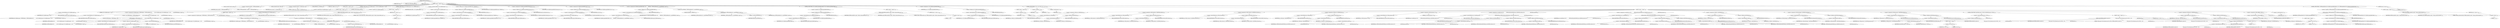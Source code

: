 digraph "TIFFMergeFieldInfo" {  
"28411" [label = <(METHOD,TIFFMergeFieldInfo)<SUB>1352</SUB>> ]
"28412" [label = <(PARAM,TIFF *tif)<SUB>1352</SUB>> ]
"28413" [label = <(PARAM,const TIFFFieldInfo info[])<SUB>1352</SUB>> ]
"28414" [label = <(PARAM,uint32_t n)<SUB>1352</SUB>> ]
"28415" [label = <(BLOCK,&lt;empty&gt;,&lt;empty&gt;)<SUB>1353</SUB>> ]
"28416" [label = <(LOCAL,constchar[] module: char[])<SUB>1354</SUB>> ]
"28417" [label = <(&lt;operator&gt;.assignment,module[] = &quot;TIFFMergeFieldInfo&quot;)<SUB>1354</SUB>> ]
"28418" [label = <(IDENTIFIER,module,module[] = &quot;TIFFMergeFieldInfo&quot;)<SUB>1354</SUB>> ]
"28419" [label = <(LITERAL,&quot;TIFFMergeFieldInfo&quot;,module[] = &quot;TIFFMergeFieldInfo&quot;)<SUB>1354</SUB>> ]
"28420" [label = <(LOCAL,constchar[] reason: char[])<SUB>1355</SUB>> ]
"28421" [label = <(&lt;operator&gt;.assignment,reason[] = &quot;for fields array&quot;)<SUB>1355</SUB>> ]
"28422" [label = <(IDENTIFIER,reason,reason[] = &quot;for fields array&quot;)<SUB>1355</SUB>> ]
"28423" [label = <(LITERAL,&quot;for fields array&quot;,reason[] = &quot;for fields array&quot;)<SUB>1355</SUB>> ]
"28424" [label = <(LOCAL,TIFFField* tp: TIFFField)<SUB>1356</SUB>> ]
"28425" [label = <(LOCAL,size_t nfields: size_t)<SUB>1357</SUB>> ]
"28426" [label = <(LOCAL,uint32_t i: uint32_t)<SUB>1358</SUB>> ]
"28427" [label = <(CONTROL_STRUCTURE,if (tif-&gt;tif_nfieldscompat &gt; 0),if (tif-&gt;tif_nfieldscompat &gt; 0))<SUB>1360</SUB>> ]
"28428" [label = <(&lt;operator&gt;.greaterThan,tif-&gt;tif_nfieldscompat &gt; 0)<SUB>1360</SUB>> ]
"28429" [label = <(&lt;operator&gt;.indirectFieldAccess,tif-&gt;tif_nfieldscompat)<SUB>1360</SUB>> ]
"28430" [label = <(IDENTIFIER,tif,tif-&gt;tif_nfieldscompat &gt; 0)<SUB>1360</SUB>> ]
"28431" [label = <(FIELD_IDENTIFIER,tif_nfieldscompat,tif_nfieldscompat)<SUB>1360</SUB>> ]
"28432" [label = <(LITERAL,0,tif-&gt;tif_nfieldscompat &gt; 0)<SUB>1360</SUB>> ]
"28433" [label = <(BLOCK,&lt;empty&gt;,&lt;empty&gt;)<SUB>1361</SUB>> ]
"28434" [label = <(&lt;operator&gt;.assignment,tif-&gt;tif_fieldscompat = (TIFFFieldArray *)_TIFFCheckRealloc(\012            tif, tif-&gt;tif_fieldscompat, tif-&gt;tif_nfieldscompat + 1,\012            sizeof(TIFFFieldArray), reason))<SUB>1362</SUB>> ]
"28435" [label = <(&lt;operator&gt;.indirectFieldAccess,tif-&gt;tif_fieldscompat)<SUB>1362</SUB>> ]
"28436" [label = <(IDENTIFIER,tif,tif-&gt;tif_fieldscompat = (TIFFFieldArray *)_TIFFCheckRealloc(\012            tif, tif-&gt;tif_fieldscompat, tif-&gt;tif_nfieldscompat + 1,\012            sizeof(TIFFFieldArray), reason))<SUB>1362</SUB>> ]
"28437" [label = <(FIELD_IDENTIFIER,tif_fieldscompat,tif_fieldscompat)<SUB>1362</SUB>> ]
"28438" [label = <(&lt;operator&gt;.cast,(TIFFFieldArray *)_TIFFCheckRealloc(\012            tif, tif-&gt;tif_fieldscompat, tif-&gt;tif_nfieldscompat + 1,\012            sizeof(TIFFFieldArray), reason))<SUB>1362</SUB>> ]
"28439" [label = <(UNKNOWN,TIFFFieldArray *,TIFFFieldArray *)<SUB>1362</SUB>> ]
"28440" [label = <(_TIFFCheckRealloc,_TIFFCheckRealloc(\012            tif, tif-&gt;tif_fieldscompat, tif-&gt;tif_nfieldscompat + 1,\012            sizeof(TIFFFieldArray), reason))<SUB>1362</SUB>> ]
"28441" [label = <(IDENTIFIER,tif,_TIFFCheckRealloc(\012            tif, tif-&gt;tif_fieldscompat, tif-&gt;tif_nfieldscompat + 1,\012            sizeof(TIFFFieldArray), reason))<SUB>1363</SUB>> ]
"28442" [label = <(&lt;operator&gt;.indirectFieldAccess,tif-&gt;tif_fieldscompat)<SUB>1363</SUB>> ]
"28443" [label = <(IDENTIFIER,tif,_TIFFCheckRealloc(\012            tif, tif-&gt;tif_fieldscompat, tif-&gt;tif_nfieldscompat + 1,\012            sizeof(TIFFFieldArray), reason))<SUB>1363</SUB>> ]
"28444" [label = <(FIELD_IDENTIFIER,tif_fieldscompat,tif_fieldscompat)<SUB>1363</SUB>> ]
"28445" [label = <(&lt;operator&gt;.addition,tif-&gt;tif_nfieldscompat + 1)<SUB>1363</SUB>> ]
"28446" [label = <(&lt;operator&gt;.indirectFieldAccess,tif-&gt;tif_nfieldscompat)<SUB>1363</SUB>> ]
"28447" [label = <(IDENTIFIER,tif,tif-&gt;tif_nfieldscompat + 1)<SUB>1363</SUB>> ]
"28448" [label = <(FIELD_IDENTIFIER,tif_nfieldscompat,tif_nfieldscompat)<SUB>1363</SUB>> ]
"28449" [label = <(LITERAL,1,tif-&gt;tif_nfieldscompat + 1)<SUB>1363</SUB>> ]
"28450" [label = <(&lt;operator&gt;.sizeOf,sizeof(TIFFFieldArray))<SUB>1364</SUB>> ]
"28451" [label = <(IDENTIFIER,TIFFFieldArray,sizeof(TIFFFieldArray))<SUB>1364</SUB>> ]
"28452" [label = <(IDENTIFIER,reason,_TIFFCheckRealloc(\012            tif, tif-&gt;tif_fieldscompat, tif-&gt;tif_nfieldscompat + 1,\012            sizeof(TIFFFieldArray), reason))<SUB>1364</SUB>> ]
"28453" [label = <(CONTROL_STRUCTURE,else,else)<SUB>1367</SUB>> ]
"28454" [label = <(BLOCK,&lt;empty&gt;,&lt;empty&gt;)<SUB>1367</SUB>> ]
"28455" [label = <(&lt;operator&gt;.assignment,tif-&gt;tif_fieldscompat = (TIFFFieldArray *)_TIFFCheckMalloc(\012            tif, 1, sizeof(TIFFFieldArray), reason))<SUB>1368</SUB>> ]
"28456" [label = <(&lt;operator&gt;.indirectFieldAccess,tif-&gt;tif_fieldscompat)<SUB>1368</SUB>> ]
"28457" [label = <(IDENTIFIER,tif,tif-&gt;tif_fieldscompat = (TIFFFieldArray *)_TIFFCheckMalloc(\012            tif, 1, sizeof(TIFFFieldArray), reason))<SUB>1368</SUB>> ]
"28458" [label = <(FIELD_IDENTIFIER,tif_fieldscompat,tif_fieldscompat)<SUB>1368</SUB>> ]
"28459" [label = <(&lt;operator&gt;.cast,(TIFFFieldArray *)_TIFFCheckMalloc(\012            tif, 1, sizeof(TIFFFieldArray), reason))<SUB>1368</SUB>> ]
"28460" [label = <(UNKNOWN,TIFFFieldArray *,TIFFFieldArray *)<SUB>1368</SUB>> ]
"28461" [label = <(_TIFFCheckMalloc,_TIFFCheckMalloc(\012            tif, 1, sizeof(TIFFFieldArray), reason))<SUB>1368</SUB>> ]
"28462" [label = <(IDENTIFIER,tif,_TIFFCheckMalloc(\012            tif, 1, sizeof(TIFFFieldArray), reason))<SUB>1369</SUB>> ]
"28463" [label = <(LITERAL,1,_TIFFCheckMalloc(\012            tif, 1, sizeof(TIFFFieldArray), reason))<SUB>1369</SUB>> ]
"28464" [label = <(&lt;operator&gt;.sizeOf,sizeof(TIFFFieldArray))<SUB>1369</SUB>> ]
"28465" [label = <(IDENTIFIER,TIFFFieldArray,sizeof(TIFFFieldArray))<SUB>1369</SUB>> ]
"28466" [label = <(IDENTIFIER,reason,_TIFFCheckMalloc(\012            tif, 1, sizeof(TIFFFieldArray), reason))<SUB>1369</SUB>> ]
"28467" [label = <(CONTROL_STRUCTURE,if (!tif-&gt;tif_fieldscompat),if (!tif-&gt;tif_fieldscompat))<SUB>1371</SUB>> ]
"28468" [label = <(&lt;operator&gt;.logicalNot,!tif-&gt;tif_fieldscompat)<SUB>1371</SUB>> ]
"28469" [label = <(&lt;operator&gt;.indirectFieldAccess,tif-&gt;tif_fieldscompat)<SUB>1371</SUB>> ]
"28470" [label = <(IDENTIFIER,tif,!tif-&gt;tif_fieldscompat)<SUB>1371</SUB>> ]
"28471" [label = <(FIELD_IDENTIFIER,tif_fieldscompat,tif_fieldscompat)<SUB>1371</SUB>> ]
"28472" [label = <(BLOCK,&lt;empty&gt;,&lt;empty&gt;)<SUB>1372</SUB>> ]
"28473" [label = <(TIFFErrorExtR,TIFFErrorExtR(tif, module, &quot;Failed to allocate fields array&quot;))<SUB>1373</SUB>> ]
"28474" [label = <(IDENTIFIER,tif,TIFFErrorExtR(tif, module, &quot;Failed to allocate fields array&quot;))<SUB>1373</SUB>> ]
"28475" [label = <(IDENTIFIER,module,TIFFErrorExtR(tif, module, &quot;Failed to allocate fields array&quot;))<SUB>1373</SUB>> ]
"28476" [label = <(LITERAL,&quot;Failed to allocate fields array&quot;,TIFFErrorExtR(tif, module, &quot;Failed to allocate fields array&quot;))<SUB>1373</SUB>> ]
"28477" [label = <(RETURN,return -1;,return -1;)<SUB>1374</SUB>> ]
"28478" [label = <(&lt;operator&gt;.minus,-1)<SUB>1374</SUB>> ]
"28479" [label = <(LITERAL,1,-1)<SUB>1374</SUB>> ]
"28480" [label = <(&lt;operator&gt;.assignment,nfields = tif-&gt;tif_nfieldscompat++)<SUB>1376</SUB>> ]
"28481" [label = <(IDENTIFIER,nfields,nfields = tif-&gt;tif_nfieldscompat++)<SUB>1376</SUB>> ]
"28482" [label = <(&lt;operator&gt;.postIncrement,tif-&gt;tif_nfieldscompat++)<SUB>1376</SUB>> ]
"28483" [label = <(&lt;operator&gt;.indirectFieldAccess,tif-&gt;tif_nfieldscompat)<SUB>1376</SUB>> ]
"28484" [label = <(IDENTIFIER,tif,tif-&gt;tif_nfieldscompat++)<SUB>1376</SUB>> ]
"28485" [label = <(FIELD_IDENTIFIER,tif_nfieldscompat,tif_nfieldscompat)<SUB>1376</SUB>> ]
"28486" [label = <(&lt;operator&gt;.assignment,tif-&gt;tif_fieldscompat[nfields].type = tfiatOther)<SUB>1378</SUB>> ]
"28487" [label = <(&lt;operator&gt;.fieldAccess,tif-&gt;tif_fieldscompat[nfields].type)<SUB>1378</SUB>> ]
"28488" [label = <(&lt;operator&gt;.indirectIndexAccess,tif-&gt;tif_fieldscompat[nfields])<SUB>1378</SUB>> ]
"28489" [label = <(&lt;operator&gt;.indirectFieldAccess,tif-&gt;tif_fieldscompat)<SUB>1378</SUB>> ]
"28490" [label = <(IDENTIFIER,tif,tif-&gt;tif_fieldscompat[nfields].type = tfiatOther)<SUB>1378</SUB>> ]
"28491" [label = <(FIELD_IDENTIFIER,tif_fieldscompat,tif_fieldscompat)<SUB>1378</SUB>> ]
"28492" [label = <(IDENTIFIER,nfields,tif-&gt;tif_fieldscompat[nfields].type = tfiatOther)<SUB>1378</SUB>> ]
"28493" [label = <(FIELD_IDENTIFIER,type,type)<SUB>1378</SUB>> ]
"28494" [label = <(IDENTIFIER,tfiatOther,tif-&gt;tif_fieldscompat[nfields].type = tfiatOther)<SUB>1378</SUB>> ]
"28495" [label = <(&lt;operator&gt;.assignment,tif-&gt;tif_fieldscompat[nfields].allocated_size = n)<SUB>1379</SUB>> ]
"28496" [label = <(&lt;operator&gt;.fieldAccess,tif-&gt;tif_fieldscompat[nfields].allocated_size)<SUB>1379</SUB>> ]
"28497" [label = <(&lt;operator&gt;.indirectIndexAccess,tif-&gt;tif_fieldscompat[nfields])<SUB>1379</SUB>> ]
"28498" [label = <(&lt;operator&gt;.indirectFieldAccess,tif-&gt;tif_fieldscompat)<SUB>1379</SUB>> ]
"28499" [label = <(IDENTIFIER,tif,tif-&gt;tif_fieldscompat[nfields].allocated_size = n)<SUB>1379</SUB>> ]
"28500" [label = <(FIELD_IDENTIFIER,tif_fieldscompat,tif_fieldscompat)<SUB>1379</SUB>> ]
"28501" [label = <(IDENTIFIER,nfields,tif-&gt;tif_fieldscompat[nfields].allocated_size = n)<SUB>1379</SUB>> ]
"28502" [label = <(FIELD_IDENTIFIER,allocated_size,allocated_size)<SUB>1379</SUB>> ]
"28503" [label = <(IDENTIFIER,n,tif-&gt;tif_fieldscompat[nfields].allocated_size = n)<SUB>1379</SUB>> ]
"28504" [label = <(&lt;operator&gt;.assignment,tif-&gt;tif_fieldscompat[nfields].count = n)<SUB>1380</SUB>> ]
"28505" [label = <(&lt;operator&gt;.fieldAccess,tif-&gt;tif_fieldscompat[nfields].count)<SUB>1380</SUB>> ]
"28506" [label = <(&lt;operator&gt;.indirectIndexAccess,tif-&gt;tif_fieldscompat[nfields])<SUB>1380</SUB>> ]
"28507" [label = <(&lt;operator&gt;.indirectFieldAccess,tif-&gt;tif_fieldscompat)<SUB>1380</SUB>> ]
"28508" [label = <(IDENTIFIER,tif,tif-&gt;tif_fieldscompat[nfields].count = n)<SUB>1380</SUB>> ]
"28509" [label = <(FIELD_IDENTIFIER,tif_fieldscompat,tif_fieldscompat)<SUB>1380</SUB>> ]
"28510" [label = <(IDENTIFIER,nfields,tif-&gt;tif_fieldscompat[nfields].count = n)<SUB>1380</SUB>> ]
"28511" [label = <(FIELD_IDENTIFIER,count,count)<SUB>1380</SUB>> ]
"28512" [label = <(IDENTIFIER,n,tif-&gt;tif_fieldscompat[nfields].count = n)<SUB>1380</SUB>> ]
"28513" [label = <(&lt;operator&gt;.assignment,tif-&gt;tif_fieldscompat[nfields].fields =\012        (TIFFField *)_TIFFCheckMalloc(tif, n, sizeof(TIFFField), reason))<SUB>1381</SUB>> ]
"28514" [label = <(&lt;operator&gt;.fieldAccess,tif-&gt;tif_fieldscompat[nfields].fields)<SUB>1381</SUB>> ]
"28515" [label = <(&lt;operator&gt;.indirectIndexAccess,tif-&gt;tif_fieldscompat[nfields])<SUB>1381</SUB>> ]
"28516" [label = <(&lt;operator&gt;.indirectFieldAccess,tif-&gt;tif_fieldscompat)<SUB>1381</SUB>> ]
"28517" [label = <(IDENTIFIER,tif,tif-&gt;tif_fieldscompat[nfields].fields =\012        (TIFFField *)_TIFFCheckMalloc(tif, n, sizeof(TIFFField), reason))<SUB>1381</SUB>> ]
"28518" [label = <(FIELD_IDENTIFIER,tif_fieldscompat,tif_fieldscompat)<SUB>1381</SUB>> ]
"28519" [label = <(IDENTIFIER,nfields,tif-&gt;tif_fieldscompat[nfields].fields =\012        (TIFFField *)_TIFFCheckMalloc(tif, n, sizeof(TIFFField), reason))<SUB>1381</SUB>> ]
"28520" [label = <(FIELD_IDENTIFIER,fields,fields)<SUB>1381</SUB>> ]
"28521" [label = <(&lt;operator&gt;.cast,(TIFFField *)_TIFFCheckMalloc(tif, n, sizeof(TIFFField), reason))<SUB>1382</SUB>> ]
"28522" [label = <(UNKNOWN,TIFFField *,TIFFField *)<SUB>1382</SUB>> ]
"28523" [label = <(_TIFFCheckMalloc,_TIFFCheckMalloc(tif, n, sizeof(TIFFField), reason))<SUB>1382</SUB>> ]
"28524" [label = <(IDENTIFIER,tif,_TIFFCheckMalloc(tif, n, sizeof(TIFFField), reason))<SUB>1382</SUB>> ]
"28525" [label = <(IDENTIFIER,n,_TIFFCheckMalloc(tif, n, sizeof(TIFFField), reason))<SUB>1382</SUB>> ]
"28526" [label = <(&lt;operator&gt;.sizeOf,sizeof(TIFFField))<SUB>1382</SUB>> ]
"28527" [label = <(IDENTIFIER,TIFFField,sizeof(TIFFField))<SUB>1382</SUB>> ]
"28528" [label = <(IDENTIFIER,reason,_TIFFCheckMalloc(tif, n, sizeof(TIFFField), reason))<SUB>1382</SUB>> ]
"28529" [label = <(CONTROL_STRUCTURE,if (!tif-&gt;tif_fieldscompat[nfields].fields),if (!tif-&gt;tif_fieldscompat[nfields].fields))<SUB>1383</SUB>> ]
"28530" [label = <(&lt;operator&gt;.logicalNot,!tif-&gt;tif_fieldscompat[nfields].fields)<SUB>1383</SUB>> ]
"28531" [label = <(&lt;operator&gt;.fieldAccess,tif-&gt;tif_fieldscompat[nfields].fields)<SUB>1383</SUB>> ]
"28532" [label = <(&lt;operator&gt;.indirectIndexAccess,tif-&gt;tif_fieldscompat[nfields])<SUB>1383</SUB>> ]
"28533" [label = <(&lt;operator&gt;.indirectFieldAccess,tif-&gt;tif_fieldscompat)<SUB>1383</SUB>> ]
"28534" [label = <(IDENTIFIER,tif,!tif-&gt;tif_fieldscompat[nfields].fields)<SUB>1383</SUB>> ]
"28535" [label = <(FIELD_IDENTIFIER,tif_fieldscompat,tif_fieldscompat)<SUB>1383</SUB>> ]
"28536" [label = <(IDENTIFIER,nfields,!tif-&gt;tif_fieldscompat[nfields].fields)<SUB>1383</SUB>> ]
"28537" [label = <(FIELD_IDENTIFIER,fields,fields)<SUB>1383</SUB>> ]
"28538" [label = <(BLOCK,&lt;empty&gt;,&lt;empty&gt;)<SUB>1384</SUB>> ]
"28539" [label = <(TIFFErrorExtR,TIFFErrorExtR(tif, module, &quot;Failed to allocate fields array&quot;))<SUB>1385</SUB>> ]
"28540" [label = <(IDENTIFIER,tif,TIFFErrorExtR(tif, module, &quot;Failed to allocate fields array&quot;))<SUB>1385</SUB>> ]
"28541" [label = <(IDENTIFIER,module,TIFFErrorExtR(tif, module, &quot;Failed to allocate fields array&quot;))<SUB>1385</SUB>> ]
"28542" [label = <(LITERAL,&quot;Failed to allocate fields array&quot;,TIFFErrorExtR(tif, module, &quot;Failed to allocate fields array&quot;))<SUB>1385</SUB>> ]
"28543" [label = <(RETURN,return -1;,return -1;)<SUB>1386</SUB>> ]
"28544" [label = <(&lt;operator&gt;.minus,-1)<SUB>1386</SUB>> ]
"28545" [label = <(LITERAL,1,-1)<SUB>1386</SUB>> ]
"28546" [label = <(&lt;operator&gt;.assignment,tp = tif-&gt;tif_fieldscompat[nfields].fields)<SUB>1389</SUB>> ]
"28547" [label = <(IDENTIFIER,tp,tp = tif-&gt;tif_fieldscompat[nfields].fields)<SUB>1389</SUB>> ]
"28548" [label = <(&lt;operator&gt;.fieldAccess,tif-&gt;tif_fieldscompat[nfields].fields)<SUB>1389</SUB>> ]
"28549" [label = <(&lt;operator&gt;.indirectIndexAccess,tif-&gt;tif_fieldscompat[nfields])<SUB>1389</SUB>> ]
"28550" [label = <(&lt;operator&gt;.indirectFieldAccess,tif-&gt;tif_fieldscompat)<SUB>1389</SUB>> ]
"28551" [label = <(IDENTIFIER,tif,tp = tif-&gt;tif_fieldscompat[nfields].fields)<SUB>1389</SUB>> ]
"28552" [label = <(FIELD_IDENTIFIER,tif_fieldscompat,tif_fieldscompat)<SUB>1389</SUB>> ]
"28553" [label = <(IDENTIFIER,nfields,tp = tif-&gt;tif_fieldscompat[nfields].fields)<SUB>1389</SUB>> ]
"28554" [label = <(FIELD_IDENTIFIER,fields,fields)<SUB>1389</SUB>> ]
"28555" [label = <(CONTROL_STRUCTURE,for (i = 0;i &lt; n;i++),for (i = 0;i &lt; n;i++))<SUB>1390</SUB>> ]
"28556" [label = <(BLOCK,&lt;empty&gt;,&lt;empty&gt;)<SUB>1390</SUB>> ]
"28557" [label = <(&lt;operator&gt;.assignment,i = 0)<SUB>1390</SUB>> ]
"28558" [label = <(IDENTIFIER,i,i = 0)<SUB>1390</SUB>> ]
"28559" [label = <(LITERAL,0,i = 0)<SUB>1390</SUB>> ]
"28560" [label = <(&lt;operator&gt;.lessThan,i &lt; n)<SUB>1390</SUB>> ]
"28561" [label = <(IDENTIFIER,i,i &lt; n)<SUB>1390</SUB>> ]
"28562" [label = <(IDENTIFIER,n,i &lt; n)<SUB>1390</SUB>> ]
"28563" [label = <(&lt;operator&gt;.postIncrement,i++)<SUB>1390</SUB>> ]
"28564" [label = <(IDENTIFIER,i,i++)<SUB>1390</SUB>> ]
"28565" [label = <(BLOCK,&lt;empty&gt;,&lt;empty&gt;)<SUB>1391</SUB>> ]
"28566" [label = <(&lt;operator&gt;.assignment,tp-&gt;field_tag = info[i].field_tag)<SUB>1392</SUB>> ]
"28567" [label = <(&lt;operator&gt;.indirectFieldAccess,tp-&gt;field_tag)<SUB>1392</SUB>> ]
"28568" [label = <(IDENTIFIER,tp,tp-&gt;field_tag = info[i].field_tag)<SUB>1392</SUB>> ]
"28569" [label = <(FIELD_IDENTIFIER,field_tag,field_tag)<SUB>1392</SUB>> ]
"28570" [label = <(&lt;operator&gt;.fieldAccess,info[i].field_tag)<SUB>1392</SUB>> ]
"28571" [label = <(&lt;operator&gt;.indirectIndexAccess,info[i])<SUB>1392</SUB>> ]
"28572" [label = <(IDENTIFIER,info,tp-&gt;field_tag = info[i].field_tag)<SUB>1392</SUB>> ]
"28573" [label = <(IDENTIFIER,i,tp-&gt;field_tag = info[i].field_tag)<SUB>1392</SUB>> ]
"28574" [label = <(FIELD_IDENTIFIER,field_tag,field_tag)<SUB>1392</SUB>> ]
"28575" [label = <(&lt;operator&gt;.assignment,tp-&gt;field_readcount = info[i].field_readcount)<SUB>1393</SUB>> ]
"28576" [label = <(&lt;operator&gt;.indirectFieldAccess,tp-&gt;field_readcount)<SUB>1393</SUB>> ]
"28577" [label = <(IDENTIFIER,tp,tp-&gt;field_readcount = info[i].field_readcount)<SUB>1393</SUB>> ]
"28578" [label = <(FIELD_IDENTIFIER,field_readcount,field_readcount)<SUB>1393</SUB>> ]
"28579" [label = <(&lt;operator&gt;.fieldAccess,info[i].field_readcount)<SUB>1393</SUB>> ]
"28580" [label = <(&lt;operator&gt;.indirectIndexAccess,info[i])<SUB>1393</SUB>> ]
"28581" [label = <(IDENTIFIER,info,tp-&gt;field_readcount = info[i].field_readcount)<SUB>1393</SUB>> ]
"28582" [label = <(IDENTIFIER,i,tp-&gt;field_readcount = info[i].field_readcount)<SUB>1393</SUB>> ]
"28583" [label = <(FIELD_IDENTIFIER,field_readcount,field_readcount)<SUB>1393</SUB>> ]
"28584" [label = <(&lt;operator&gt;.assignment,tp-&gt;field_writecount = info[i].field_writecount)<SUB>1394</SUB>> ]
"28585" [label = <(&lt;operator&gt;.indirectFieldAccess,tp-&gt;field_writecount)<SUB>1394</SUB>> ]
"28586" [label = <(IDENTIFIER,tp,tp-&gt;field_writecount = info[i].field_writecount)<SUB>1394</SUB>> ]
"28587" [label = <(FIELD_IDENTIFIER,field_writecount,field_writecount)<SUB>1394</SUB>> ]
"28588" [label = <(&lt;operator&gt;.fieldAccess,info[i].field_writecount)<SUB>1394</SUB>> ]
"28589" [label = <(&lt;operator&gt;.indirectIndexAccess,info[i])<SUB>1394</SUB>> ]
"28590" [label = <(IDENTIFIER,info,tp-&gt;field_writecount = info[i].field_writecount)<SUB>1394</SUB>> ]
"28591" [label = <(IDENTIFIER,i,tp-&gt;field_writecount = info[i].field_writecount)<SUB>1394</SUB>> ]
"28592" [label = <(FIELD_IDENTIFIER,field_writecount,field_writecount)<SUB>1394</SUB>> ]
"28593" [label = <(&lt;operator&gt;.assignment,tp-&gt;field_type = info[i].field_type)<SUB>1395</SUB>> ]
"28594" [label = <(&lt;operator&gt;.indirectFieldAccess,tp-&gt;field_type)<SUB>1395</SUB>> ]
"28595" [label = <(IDENTIFIER,tp,tp-&gt;field_type = info[i].field_type)<SUB>1395</SUB>> ]
"28596" [label = <(FIELD_IDENTIFIER,field_type,field_type)<SUB>1395</SUB>> ]
"28597" [label = <(&lt;operator&gt;.fieldAccess,info[i].field_type)<SUB>1395</SUB>> ]
"28598" [label = <(&lt;operator&gt;.indirectIndexAccess,info[i])<SUB>1395</SUB>> ]
"28599" [label = <(IDENTIFIER,info,tp-&gt;field_type = info[i].field_type)<SUB>1395</SUB>> ]
"28600" [label = <(IDENTIFIER,i,tp-&gt;field_type = info[i].field_type)<SUB>1395</SUB>> ]
"28601" [label = <(FIELD_IDENTIFIER,field_type,field_type)<SUB>1395</SUB>> ]
"28602" [label = <(&lt;operator&gt;.assignment,tp-&gt;field_anonymous = 0)<SUB>1396</SUB>> ]
"28603" [label = <(&lt;operator&gt;.indirectFieldAccess,tp-&gt;field_anonymous)<SUB>1396</SUB>> ]
"28604" [label = <(IDENTIFIER,tp,tp-&gt;field_anonymous = 0)<SUB>1396</SUB>> ]
"28605" [label = <(FIELD_IDENTIFIER,field_anonymous,field_anonymous)<SUB>1396</SUB>> ]
"28606" [label = <(LITERAL,0,tp-&gt;field_anonymous = 0)<SUB>1396</SUB>> ]
"28607" [label = <(&lt;operator&gt;.assignment,tp-&gt;set_field_type =\012            _TIFFSetGetType(info[i].field_type, info[i].field_readcount,\012                            info[i].field_passcount))<SUB>1397</SUB>> ]
"28608" [label = <(&lt;operator&gt;.indirectFieldAccess,tp-&gt;set_field_type)<SUB>1397</SUB>> ]
"28609" [label = <(IDENTIFIER,tp,tp-&gt;set_field_type =\012            _TIFFSetGetType(info[i].field_type, info[i].field_readcount,\012                            info[i].field_passcount))<SUB>1397</SUB>> ]
"28610" [label = <(FIELD_IDENTIFIER,set_field_type,set_field_type)<SUB>1397</SUB>> ]
"28611" [label = <(_TIFFSetGetType,_TIFFSetGetType(info[i].field_type, info[i].field_readcount,\012                            info[i].field_passcount))<SUB>1398</SUB>> ]
"28612" [label = <(&lt;operator&gt;.fieldAccess,info[i].field_type)<SUB>1398</SUB>> ]
"28613" [label = <(&lt;operator&gt;.indirectIndexAccess,info[i])<SUB>1398</SUB>> ]
"28614" [label = <(IDENTIFIER,info,_TIFFSetGetType(info[i].field_type, info[i].field_readcount,\012                            info[i].field_passcount))<SUB>1398</SUB>> ]
"28615" [label = <(IDENTIFIER,i,_TIFFSetGetType(info[i].field_type, info[i].field_readcount,\012                            info[i].field_passcount))<SUB>1398</SUB>> ]
"28616" [label = <(FIELD_IDENTIFIER,field_type,field_type)<SUB>1398</SUB>> ]
"28617" [label = <(&lt;operator&gt;.fieldAccess,info[i].field_readcount)<SUB>1398</SUB>> ]
"28618" [label = <(&lt;operator&gt;.indirectIndexAccess,info[i])<SUB>1398</SUB>> ]
"28619" [label = <(IDENTIFIER,info,_TIFFSetGetType(info[i].field_type, info[i].field_readcount,\012                            info[i].field_passcount))<SUB>1398</SUB>> ]
"28620" [label = <(IDENTIFIER,i,_TIFFSetGetType(info[i].field_type, info[i].field_readcount,\012                            info[i].field_passcount))<SUB>1398</SUB>> ]
"28621" [label = <(FIELD_IDENTIFIER,field_readcount,field_readcount)<SUB>1398</SUB>> ]
"28622" [label = <(&lt;operator&gt;.fieldAccess,info[i].field_passcount)<SUB>1399</SUB>> ]
"28623" [label = <(&lt;operator&gt;.indirectIndexAccess,info[i])<SUB>1399</SUB>> ]
"28624" [label = <(IDENTIFIER,info,_TIFFSetGetType(info[i].field_type, info[i].field_readcount,\012                            info[i].field_passcount))<SUB>1399</SUB>> ]
"28625" [label = <(IDENTIFIER,i,_TIFFSetGetType(info[i].field_type, info[i].field_readcount,\012                            info[i].field_passcount))<SUB>1399</SUB>> ]
"28626" [label = <(FIELD_IDENTIFIER,field_passcount,field_passcount)<SUB>1399</SUB>> ]
"28627" [label = <(&lt;operator&gt;.assignment,tp-&gt;get_field_type =\012            _TIFFSetGetType(info[i].field_type, info[i].field_readcount,\012                            info[i].field_passcount))<SUB>1400</SUB>> ]
"28628" [label = <(&lt;operator&gt;.indirectFieldAccess,tp-&gt;get_field_type)<SUB>1400</SUB>> ]
"28629" [label = <(IDENTIFIER,tp,tp-&gt;get_field_type =\012            _TIFFSetGetType(info[i].field_type, info[i].field_readcount,\012                            info[i].field_passcount))<SUB>1400</SUB>> ]
"28630" [label = <(FIELD_IDENTIFIER,get_field_type,get_field_type)<SUB>1400</SUB>> ]
"28631" [label = <(_TIFFSetGetType,_TIFFSetGetType(info[i].field_type, info[i].field_readcount,\012                            info[i].field_passcount))<SUB>1401</SUB>> ]
"28632" [label = <(&lt;operator&gt;.fieldAccess,info[i].field_type)<SUB>1401</SUB>> ]
"28633" [label = <(&lt;operator&gt;.indirectIndexAccess,info[i])<SUB>1401</SUB>> ]
"28634" [label = <(IDENTIFIER,info,_TIFFSetGetType(info[i].field_type, info[i].field_readcount,\012                            info[i].field_passcount))<SUB>1401</SUB>> ]
"28635" [label = <(IDENTIFIER,i,_TIFFSetGetType(info[i].field_type, info[i].field_readcount,\012                            info[i].field_passcount))<SUB>1401</SUB>> ]
"28636" [label = <(FIELD_IDENTIFIER,field_type,field_type)<SUB>1401</SUB>> ]
"28637" [label = <(&lt;operator&gt;.fieldAccess,info[i].field_readcount)<SUB>1401</SUB>> ]
"28638" [label = <(&lt;operator&gt;.indirectIndexAccess,info[i])<SUB>1401</SUB>> ]
"28639" [label = <(IDENTIFIER,info,_TIFFSetGetType(info[i].field_type, info[i].field_readcount,\012                            info[i].field_passcount))<SUB>1401</SUB>> ]
"28640" [label = <(IDENTIFIER,i,_TIFFSetGetType(info[i].field_type, info[i].field_readcount,\012                            info[i].field_passcount))<SUB>1401</SUB>> ]
"28641" [label = <(FIELD_IDENTIFIER,field_readcount,field_readcount)<SUB>1401</SUB>> ]
"28642" [label = <(&lt;operator&gt;.fieldAccess,info[i].field_passcount)<SUB>1402</SUB>> ]
"28643" [label = <(&lt;operator&gt;.indirectIndexAccess,info[i])<SUB>1402</SUB>> ]
"28644" [label = <(IDENTIFIER,info,_TIFFSetGetType(info[i].field_type, info[i].field_readcount,\012                            info[i].field_passcount))<SUB>1402</SUB>> ]
"28645" [label = <(IDENTIFIER,i,_TIFFSetGetType(info[i].field_type, info[i].field_readcount,\012                            info[i].field_passcount))<SUB>1402</SUB>> ]
"28646" [label = <(FIELD_IDENTIFIER,field_passcount,field_passcount)<SUB>1402</SUB>> ]
"28647" [label = <(&lt;operator&gt;.assignment,tp-&gt;field_bit = info[i].field_bit)<SUB>1403</SUB>> ]
"28648" [label = <(&lt;operator&gt;.indirectFieldAccess,tp-&gt;field_bit)<SUB>1403</SUB>> ]
"28649" [label = <(IDENTIFIER,tp,tp-&gt;field_bit = info[i].field_bit)<SUB>1403</SUB>> ]
"28650" [label = <(FIELD_IDENTIFIER,field_bit,field_bit)<SUB>1403</SUB>> ]
"28651" [label = <(&lt;operator&gt;.fieldAccess,info[i].field_bit)<SUB>1403</SUB>> ]
"28652" [label = <(&lt;operator&gt;.indirectIndexAccess,info[i])<SUB>1403</SUB>> ]
"28653" [label = <(IDENTIFIER,info,tp-&gt;field_bit = info[i].field_bit)<SUB>1403</SUB>> ]
"28654" [label = <(IDENTIFIER,i,tp-&gt;field_bit = info[i].field_bit)<SUB>1403</SUB>> ]
"28655" [label = <(FIELD_IDENTIFIER,field_bit,field_bit)<SUB>1403</SUB>> ]
"28656" [label = <(&lt;operator&gt;.assignment,tp-&gt;field_oktochange = info[i].field_oktochange)<SUB>1404</SUB>> ]
"28657" [label = <(&lt;operator&gt;.indirectFieldAccess,tp-&gt;field_oktochange)<SUB>1404</SUB>> ]
"28658" [label = <(IDENTIFIER,tp,tp-&gt;field_oktochange = info[i].field_oktochange)<SUB>1404</SUB>> ]
"28659" [label = <(FIELD_IDENTIFIER,field_oktochange,field_oktochange)<SUB>1404</SUB>> ]
"28660" [label = <(&lt;operator&gt;.fieldAccess,info[i].field_oktochange)<SUB>1404</SUB>> ]
"28661" [label = <(&lt;operator&gt;.indirectIndexAccess,info[i])<SUB>1404</SUB>> ]
"28662" [label = <(IDENTIFIER,info,tp-&gt;field_oktochange = info[i].field_oktochange)<SUB>1404</SUB>> ]
"28663" [label = <(IDENTIFIER,i,tp-&gt;field_oktochange = info[i].field_oktochange)<SUB>1404</SUB>> ]
"28664" [label = <(FIELD_IDENTIFIER,field_oktochange,field_oktochange)<SUB>1404</SUB>> ]
"28665" [label = <(&lt;operator&gt;.assignment,tp-&gt;field_passcount = info[i].field_passcount)<SUB>1405</SUB>> ]
"28666" [label = <(&lt;operator&gt;.indirectFieldAccess,tp-&gt;field_passcount)<SUB>1405</SUB>> ]
"28667" [label = <(IDENTIFIER,tp,tp-&gt;field_passcount = info[i].field_passcount)<SUB>1405</SUB>> ]
"28668" [label = <(FIELD_IDENTIFIER,field_passcount,field_passcount)<SUB>1405</SUB>> ]
"28669" [label = <(&lt;operator&gt;.fieldAccess,info[i].field_passcount)<SUB>1405</SUB>> ]
"28670" [label = <(&lt;operator&gt;.indirectIndexAccess,info[i])<SUB>1405</SUB>> ]
"28671" [label = <(IDENTIFIER,info,tp-&gt;field_passcount = info[i].field_passcount)<SUB>1405</SUB>> ]
"28672" [label = <(IDENTIFIER,i,tp-&gt;field_passcount = info[i].field_passcount)<SUB>1405</SUB>> ]
"28673" [label = <(FIELD_IDENTIFIER,field_passcount,field_passcount)<SUB>1405</SUB>> ]
"28674" [label = <(CONTROL_STRUCTURE,if (info[i].field_name == NULL),if (info[i].field_name == NULL))<SUB>1406</SUB>> ]
"28675" [label = <(&lt;operator&gt;.equals,info[i].field_name == NULL)<SUB>1406</SUB>> ]
"28676" [label = <(&lt;operator&gt;.fieldAccess,info[i].field_name)<SUB>1406</SUB>> ]
"28677" [label = <(&lt;operator&gt;.indirectIndexAccess,info[i])<SUB>1406</SUB>> ]
"28678" [label = <(IDENTIFIER,info,info[i].field_name == NULL)<SUB>1406</SUB>> ]
"28679" [label = <(IDENTIFIER,i,info[i].field_name == NULL)<SUB>1406</SUB>> ]
"28680" [label = <(FIELD_IDENTIFIER,field_name,field_name)<SUB>1406</SUB>> ]
"28681" [label = <(NULL,NULL)<SUB>1406</SUB>> ]
"28682" [label = <(BLOCK,&lt;empty&gt;,&lt;empty&gt;)> ]
"28683" [label = <(&lt;operator&gt;.cast,(void *)0)<SUB>1406</SUB>> ]
"28684" [label = <(UNKNOWN,void *,void *)<SUB>1406</SUB>> ]
"28685" [label = <(LITERAL,0,(void *)0)<SUB>1406</SUB>> ]
"28686" [label = <(BLOCK,&lt;empty&gt;,&lt;empty&gt;)<SUB>1407</SUB>> ]
"28687" [label = <(TIFFErrorExtR,TIFFErrorExtR(tif, module,\012                          &quot;Field_name of %d.th allocation tag %d is NULL&quot;, i,\012                          info[i].field_tag))<SUB>1408</SUB>> ]
"28688" [label = <(IDENTIFIER,tif,TIFFErrorExtR(tif, module,\012                          &quot;Field_name of %d.th allocation tag %d is NULL&quot;, i,\012                          info[i].field_tag))<SUB>1408</SUB>> ]
"28689" [label = <(IDENTIFIER,module,TIFFErrorExtR(tif, module,\012                          &quot;Field_name of %d.th allocation tag %d is NULL&quot;, i,\012                          info[i].field_tag))<SUB>1408</SUB>> ]
"28690" [label = <(LITERAL,&quot;Field_name of %d.th allocation tag %d is NULL&quot;,TIFFErrorExtR(tif, module,\012                          &quot;Field_name of %d.th allocation tag %d is NULL&quot;, i,\012                          info[i].field_tag))<SUB>1409</SUB>> ]
"28691" [label = <(IDENTIFIER,i,TIFFErrorExtR(tif, module,\012                          &quot;Field_name of %d.th allocation tag %d is NULL&quot;, i,\012                          info[i].field_tag))<SUB>1409</SUB>> ]
"28692" [label = <(&lt;operator&gt;.fieldAccess,info[i].field_tag)<SUB>1410</SUB>> ]
"28693" [label = <(&lt;operator&gt;.indirectIndexAccess,info[i])<SUB>1410</SUB>> ]
"28694" [label = <(IDENTIFIER,info,TIFFErrorExtR(tif, module,\012                          &quot;Field_name of %d.th allocation tag %d is NULL&quot;, i,\012                          info[i].field_tag))<SUB>1410</SUB>> ]
"28695" [label = <(IDENTIFIER,i,TIFFErrorExtR(tif, module,\012                          &quot;Field_name of %d.th allocation tag %d is NULL&quot;, i,\012                          info[i].field_tag))<SUB>1410</SUB>> ]
"28696" [label = <(FIELD_IDENTIFIER,field_tag,field_tag)<SUB>1410</SUB>> ]
"28697" [label = <(RETURN,return -1;,return -1;)<SUB>1411</SUB>> ]
"28698" [label = <(&lt;operator&gt;.minus,-1)<SUB>1411</SUB>> ]
"28699" [label = <(LITERAL,1,-1)<SUB>1411</SUB>> ]
"28700" [label = <(&lt;operator&gt;.assignment,tp-&gt;field_name = info[i].field_name)<SUB>1413</SUB>> ]
"28701" [label = <(&lt;operator&gt;.indirectFieldAccess,tp-&gt;field_name)<SUB>1413</SUB>> ]
"28702" [label = <(IDENTIFIER,tp,tp-&gt;field_name = info[i].field_name)<SUB>1413</SUB>> ]
"28703" [label = <(FIELD_IDENTIFIER,field_name,field_name)<SUB>1413</SUB>> ]
"28704" [label = <(&lt;operator&gt;.fieldAccess,info[i].field_name)<SUB>1413</SUB>> ]
"28705" [label = <(&lt;operator&gt;.indirectIndexAccess,info[i])<SUB>1413</SUB>> ]
"28706" [label = <(IDENTIFIER,info,tp-&gt;field_name = info[i].field_name)<SUB>1413</SUB>> ]
"28707" [label = <(IDENTIFIER,i,tp-&gt;field_name = info[i].field_name)<SUB>1413</SUB>> ]
"28708" [label = <(FIELD_IDENTIFIER,field_name,field_name)<SUB>1413</SUB>> ]
"28709" [label = <(&lt;operator&gt;.assignment,tp-&gt;field_subfields = NULL)<SUB>1414</SUB>> ]
"28710" [label = <(&lt;operator&gt;.indirectFieldAccess,tp-&gt;field_subfields)<SUB>1414</SUB>> ]
"28711" [label = <(IDENTIFIER,tp,tp-&gt;field_subfields = NULL)<SUB>1414</SUB>> ]
"28712" [label = <(FIELD_IDENTIFIER,field_subfields,field_subfields)<SUB>1414</SUB>> ]
"28713" [label = <(NULL,NULL)<SUB>1414</SUB>> ]
"28714" [label = <(BLOCK,&lt;empty&gt;,&lt;empty&gt;)> ]
"28715" [label = <(&lt;operator&gt;.cast,(void *)0)<SUB>1414</SUB>> ]
"28716" [label = <(UNKNOWN,void *,void *)<SUB>1414</SUB>> ]
"28717" [label = <(LITERAL,0,(void *)0)<SUB>1414</SUB>> ]
"28718" [label = <(&lt;operator&gt;.postIncrement,tp++)<SUB>1415</SUB>> ]
"28719" [label = <(IDENTIFIER,tp,tp++)<SUB>1415</SUB>> ]
"28720" [label = <(CONTROL_STRUCTURE,if (!_TIFFMergeFields(tif, tif-&gt;tif_fieldscompat[nfields].fields, n)),if (!_TIFFMergeFields(tif, tif-&gt;tif_fieldscompat[nfields].fields, n)))<SUB>1418</SUB>> ]
"28721" [label = <(&lt;operator&gt;.logicalNot,!_TIFFMergeFields(tif, tif-&gt;tif_fieldscompat[nfields].fields, n))<SUB>1418</SUB>> ]
"28722" [label = <(_TIFFMergeFields,_TIFFMergeFields(tif, tif-&gt;tif_fieldscompat[nfields].fields, n))<SUB>1418</SUB>> ]
"28723" [label = <(IDENTIFIER,tif,_TIFFMergeFields(tif, tif-&gt;tif_fieldscompat[nfields].fields, n))<SUB>1418</SUB>> ]
"28724" [label = <(&lt;operator&gt;.fieldAccess,tif-&gt;tif_fieldscompat[nfields].fields)<SUB>1418</SUB>> ]
"28725" [label = <(&lt;operator&gt;.indirectIndexAccess,tif-&gt;tif_fieldscompat[nfields])<SUB>1418</SUB>> ]
"28726" [label = <(&lt;operator&gt;.indirectFieldAccess,tif-&gt;tif_fieldscompat)<SUB>1418</SUB>> ]
"28727" [label = <(IDENTIFIER,tif,_TIFFMergeFields(tif, tif-&gt;tif_fieldscompat[nfields].fields, n))<SUB>1418</SUB>> ]
"28728" [label = <(FIELD_IDENTIFIER,tif_fieldscompat,tif_fieldscompat)<SUB>1418</SUB>> ]
"28729" [label = <(IDENTIFIER,nfields,_TIFFMergeFields(tif, tif-&gt;tif_fieldscompat[nfields].fields, n))<SUB>1418</SUB>> ]
"28730" [label = <(FIELD_IDENTIFIER,fields,fields)<SUB>1418</SUB>> ]
"28731" [label = <(IDENTIFIER,n,_TIFFMergeFields(tif, tif-&gt;tif_fieldscompat[nfields].fields, n))<SUB>1418</SUB>> ]
"28732" [label = <(BLOCK,&lt;empty&gt;,&lt;empty&gt;)<SUB>1419</SUB>> ]
"28733" [label = <(TIFFErrorExtR,TIFFErrorExtR(tif, module, &quot;Setting up field info failed&quot;))<SUB>1420</SUB>> ]
"28734" [label = <(IDENTIFIER,tif,TIFFErrorExtR(tif, module, &quot;Setting up field info failed&quot;))<SUB>1420</SUB>> ]
"28735" [label = <(IDENTIFIER,module,TIFFErrorExtR(tif, module, &quot;Setting up field info failed&quot;))<SUB>1420</SUB>> ]
"28736" [label = <(LITERAL,&quot;Setting up field info failed&quot;,TIFFErrorExtR(tif, module, &quot;Setting up field info failed&quot;))<SUB>1420</SUB>> ]
"28737" [label = <(RETURN,return -1;,return -1;)<SUB>1421</SUB>> ]
"28738" [label = <(&lt;operator&gt;.minus,-1)<SUB>1421</SUB>> ]
"28739" [label = <(LITERAL,1,-1)<SUB>1421</SUB>> ]
"28740" [label = <(RETURN,return 0;,return 0;)<SUB>1424</SUB>> ]
"28741" [label = <(LITERAL,0,return 0;)<SUB>1424</SUB>> ]
"28742" [label = <(METHOD_RETURN,int)<SUB>1352</SUB>> ]
  "28411" -> "28412" 
  "28411" -> "28413" 
  "28411" -> "28414" 
  "28411" -> "28415" 
  "28411" -> "28742" 
  "28415" -> "28416" 
  "28415" -> "28417" 
  "28415" -> "28420" 
  "28415" -> "28421" 
  "28415" -> "28424" 
  "28415" -> "28425" 
  "28415" -> "28426" 
  "28415" -> "28427" 
  "28415" -> "28467" 
  "28415" -> "28480" 
  "28415" -> "28486" 
  "28415" -> "28495" 
  "28415" -> "28504" 
  "28415" -> "28513" 
  "28415" -> "28529" 
  "28415" -> "28546" 
  "28415" -> "28555" 
  "28415" -> "28720" 
  "28415" -> "28740" 
  "28417" -> "28418" 
  "28417" -> "28419" 
  "28421" -> "28422" 
  "28421" -> "28423" 
  "28427" -> "28428" 
  "28427" -> "28433" 
  "28427" -> "28453" 
  "28428" -> "28429" 
  "28428" -> "28432" 
  "28429" -> "28430" 
  "28429" -> "28431" 
  "28433" -> "28434" 
  "28434" -> "28435" 
  "28434" -> "28438" 
  "28435" -> "28436" 
  "28435" -> "28437" 
  "28438" -> "28439" 
  "28438" -> "28440" 
  "28440" -> "28441" 
  "28440" -> "28442" 
  "28440" -> "28445" 
  "28440" -> "28450" 
  "28440" -> "28452" 
  "28442" -> "28443" 
  "28442" -> "28444" 
  "28445" -> "28446" 
  "28445" -> "28449" 
  "28446" -> "28447" 
  "28446" -> "28448" 
  "28450" -> "28451" 
  "28453" -> "28454" 
  "28454" -> "28455" 
  "28455" -> "28456" 
  "28455" -> "28459" 
  "28456" -> "28457" 
  "28456" -> "28458" 
  "28459" -> "28460" 
  "28459" -> "28461" 
  "28461" -> "28462" 
  "28461" -> "28463" 
  "28461" -> "28464" 
  "28461" -> "28466" 
  "28464" -> "28465" 
  "28467" -> "28468" 
  "28467" -> "28472" 
  "28468" -> "28469" 
  "28469" -> "28470" 
  "28469" -> "28471" 
  "28472" -> "28473" 
  "28472" -> "28477" 
  "28473" -> "28474" 
  "28473" -> "28475" 
  "28473" -> "28476" 
  "28477" -> "28478" 
  "28478" -> "28479" 
  "28480" -> "28481" 
  "28480" -> "28482" 
  "28482" -> "28483" 
  "28483" -> "28484" 
  "28483" -> "28485" 
  "28486" -> "28487" 
  "28486" -> "28494" 
  "28487" -> "28488" 
  "28487" -> "28493" 
  "28488" -> "28489" 
  "28488" -> "28492" 
  "28489" -> "28490" 
  "28489" -> "28491" 
  "28495" -> "28496" 
  "28495" -> "28503" 
  "28496" -> "28497" 
  "28496" -> "28502" 
  "28497" -> "28498" 
  "28497" -> "28501" 
  "28498" -> "28499" 
  "28498" -> "28500" 
  "28504" -> "28505" 
  "28504" -> "28512" 
  "28505" -> "28506" 
  "28505" -> "28511" 
  "28506" -> "28507" 
  "28506" -> "28510" 
  "28507" -> "28508" 
  "28507" -> "28509" 
  "28513" -> "28514" 
  "28513" -> "28521" 
  "28514" -> "28515" 
  "28514" -> "28520" 
  "28515" -> "28516" 
  "28515" -> "28519" 
  "28516" -> "28517" 
  "28516" -> "28518" 
  "28521" -> "28522" 
  "28521" -> "28523" 
  "28523" -> "28524" 
  "28523" -> "28525" 
  "28523" -> "28526" 
  "28523" -> "28528" 
  "28526" -> "28527" 
  "28529" -> "28530" 
  "28529" -> "28538" 
  "28530" -> "28531" 
  "28531" -> "28532" 
  "28531" -> "28537" 
  "28532" -> "28533" 
  "28532" -> "28536" 
  "28533" -> "28534" 
  "28533" -> "28535" 
  "28538" -> "28539" 
  "28538" -> "28543" 
  "28539" -> "28540" 
  "28539" -> "28541" 
  "28539" -> "28542" 
  "28543" -> "28544" 
  "28544" -> "28545" 
  "28546" -> "28547" 
  "28546" -> "28548" 
  "28548" -> "28549" 
  "28548" -> "28554" 
  "28549" -> "28550" 
  "28549" -> "28553" 
  "28550" -> "28551" 
  "28550" -> "28552" 
  "28555" -> "28556" 
  "28555" -> "28560" 
  "28555" -> "28563" 
  "28555" -> "28565" 
  "28556" -> "28557" 
  "28557" -> "28558" 
  "28557" -> "28559" 
  "28560" -> "28561" 
  "28560" -> "28562" 
  "28563" -> "28564" 
  "28565" -> "28566" 
  "28565" -> "28575" 
  "28565" -> "28584" 
  "28565" -> "28593" 
  "28565" -> "28602" 
  "28565" -> "28607" 
  "28565" -> "28627" 
  "28565" -> "28647" 
  "28565" -> "28656" 
  "28565" -> "28665" 
  "28565" -> "28674" 
  "28565" -> "28700" 
  "28565" -> "28709" 
  "28565" -> "28718" 
  "28566" -> "28567" 
  "28566" -> "28570" 
  "28567" -> "28568" 
  "28567" -> "28569" 
  "28570" -> "28571" 
  "28570" -> "28574" 
  "28571" -> "28572" 
  "28571" -> "28573" 
  "28575" -> "28576" 
  "28575" -> "28579" 
  "28576" -> "28577" 
  "28576" -> "28578" 
  "28579" -> "28580" 
  "28579" -> "28583" 
  "28580" -> "28581" 
  "28580" -> "28582" 
  "28584" -> "28585" 
  "28584" -> "28588" 
  "28585" -> "28586" 
  "28585" -> "28587" 
  "28588" -> "28589" 
  "28588" -> "28592" 
  "28589" -> "28590" 
  "28589" -> "28591" 
  "28593" -> "28594" 
  "28593" -> "28597" 
  "28594" -> "28595" 
  "28594" -> "28596" 
  "28597" -> "28598" 
  "28597" -> "28601" 
  "28598" -> "28599" 
  "28598" -> "28600" 
  "28602" -> "28603" 
  "28602" -> "28606" 
  "28603" -> "28604" 
  "28603" -> "28605" 
  "28607" -> "28608" 
  "28607" -> "28611" 
  "28608" -> "28609" 
  "28608" -> "28610" 
  "28611" -> "28612" 
  "28611" -> "28617" 
  "28611" -> "28622" 
  "28612" -> "28613" 
  "28612" -> "28616" 
  "28613" -> "28614" 
  "28613" -> "28615" 
  "28617" -> "28618" 
  "28617" -> "28621" 
  "28618" -> "28619" 
  "28618" -> "28620" 
  "28622" -> "28623" 
  "28622" -> "28626" 
  "28623" -> "28624" 
  "28623" -> "28625" 
  "28627" -> "28628" 
  "28627" -> "28631" 
  "28628" -> "28629" 
  "28628" -> "28630" 
  "28631" -> "28632" 
  "28631" -> "28637" 
  "28631" -> "28642" 
  "28632" -> "28633" 
  "28632" -> "28636" 
  "28633" -> "28634" 
  "28633" -> "28635" 
  "28637" -> "28638" 
  "28637" -> "28641" 
  "28638" -> "28639" 
  "28638" -> "28640" 
  "28642" -> "28643" 
  "28642" -> "28646" 
  "28643" -> "28644" 
  "28643" -> "28645" 
  "28647" -> "28648" 
  "28647" -> "28651" 
  "28648" -> "28649" 
  "28648" -> "28650" 
  "28651" -> "28652" 
  "28651" -> "28655" 
  "28652" -> "28653" 
  "28652" -> "28654" 
  "28656" -> "28657" 
  "28656" -> "28660" 
  "28657" -> "28658" 
  "28657" -> "28659" 
  "28660" -> "28661" 
  "28660" -> "28664" 
  "28661" -> "28662" 
  "28661" -> "28663" 
  "28665" -> "28666" 
  "28665" -> "28669" 
  "28666" -> "28667" 
  "28666" -> "28668" 
  "28669" -> "28670" 
  "28669" -> "28673" 
  "28670" -> "28671" 
  "28670" -> "28672" 
  "28674" -> "28675" 
  "28674" -> "28686" 
  "28675" -> "28676" 
  "28675" -> "28681" 
  "28676" -> "28677" 
  "28676" -> "28680" 
  "28677" -> "28678" 
  "28677" -> "28679" 
  "28681" -> "28682" 
  "28682" -> "28683" 
  "28683" -> "28684" 
  "28683" -> "28685" 
  "28686" -> "28687" 
  "28686" -> "28697" 
  "28687" -> "28688" 
  "28687" -> "28689" 
  "28687" -> "28690" 
  "28687" -> "28691" 
  "28687" -> "28692" 
  "28692" -> "28693" 
  "28692" -> "28696" 
  "28693" -> "28694" 
  "28693" -> "28695" 
  "28697" -> "28698" 
  "28698" -> "28699" 
  "28700" -> "28701" 
  "28700" -> "28704" 
  "28701" -> "28702" 
  "28701" -> "28703" 
  "28704" -> "28705" 
  "28704" -> "28708" 
  "28705" -> "28706" 
  "28705" -> "28707" 
  "28709" -> "28710" 
  "28709" -> "28713" 
  "28710" -> "28711" 
  "28710" -> "28712" 
  "28713" -> "28714" 
  "28714" -> "28715" 
  "28715" -> "28716" 
  "28715" -> "28717" 
  "28718" -> "28719" 
  "28720" -> "28721" 
  "28720" -> "28732" 
  "28721" -> "28722" 
  "28722" -> "28723" 
  "28722" -> "28724" 
  "28722" -> "28731" 
  "28724" -> "28725" 
  "28724" -> "28730" 
  "28725" -> "28726" 
  "28725" -> "28729" 
  "28726" -> "28727" 
  "28726" -> "28728" 
  "28732" -> "28733" 
  "28732" -> "28737" 
  "28733" -> "28734" 
  "28733" -> "28735" 
  "28733" -> "28736" 
  "28737" -> "28738" 
  "28738" -> "28739" 
  "28740" -> "28741" 
}

